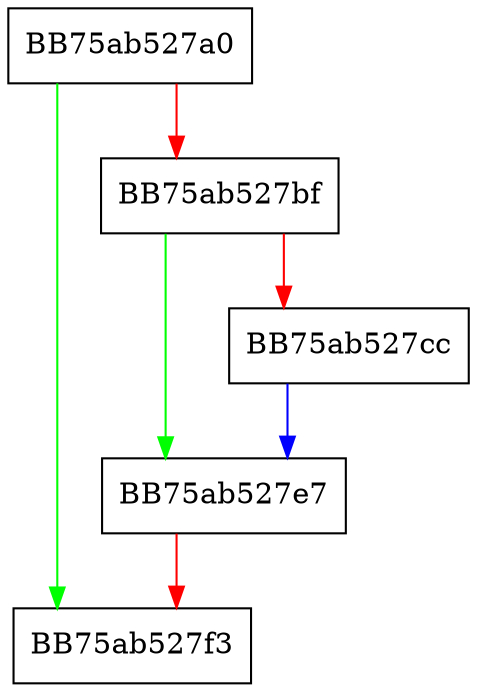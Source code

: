 digraph percent_rankValueFunc {
  node [shape="box"];
  graph [splines=ortho];
  BB75ab527a0 -> BB75ab527f3 [color="green"];
  BB75ab527a0 -> BB75ab527bf [color="red"];
  BB75ab527bf -> BB75ab527e7 [color="green"];
  BB75ab527bf -> BB75ab527cc [color="red"];
  BB75ab527cc -> BB75ab527e7 [color="blue"];
  BB75ab527e7 -> BB75ab527f3 [color="red"];
}